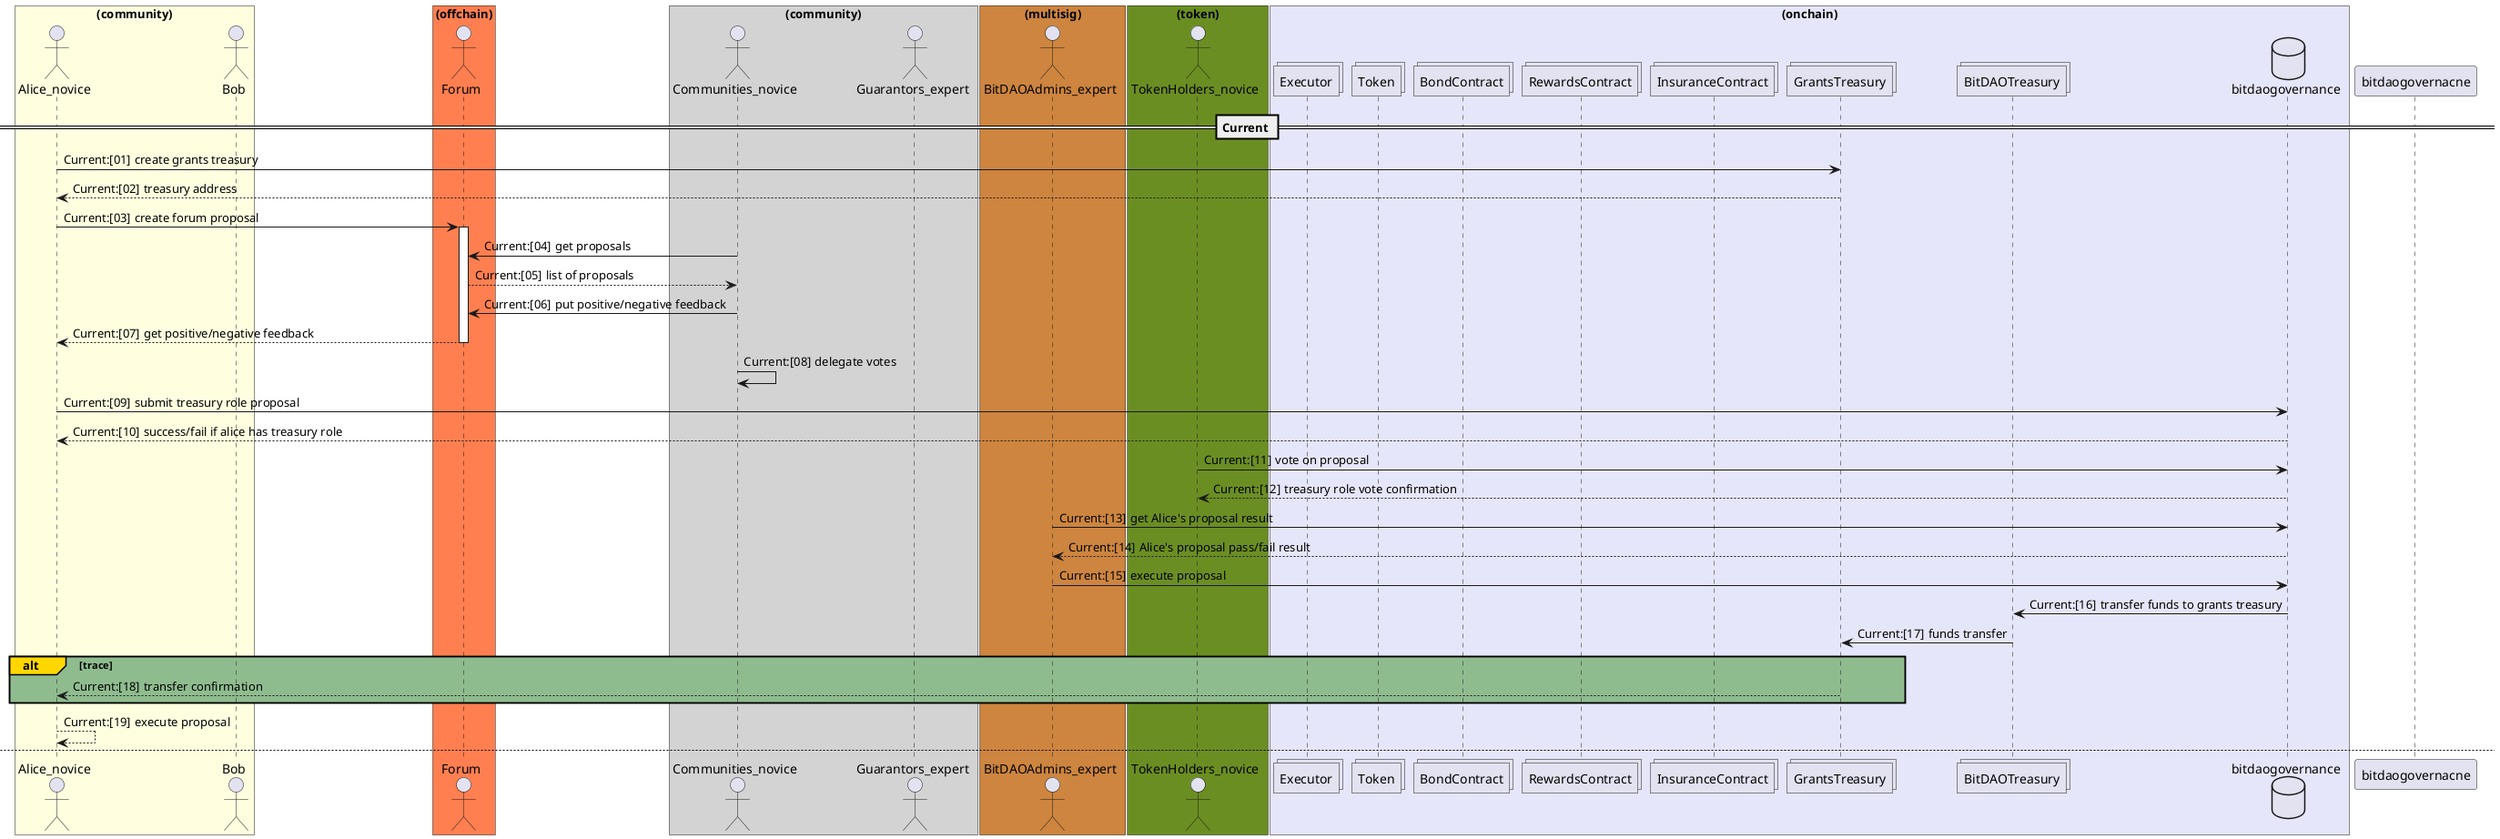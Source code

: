 @startuml
!pragma layout smetana
'skinparam defaultFontSize 29

'https://plantuml.com/sequence-diagram
box "(community)" #LightYellow
actor Alice_novice as alice
actor Bob as bob
end box

box "(offchain)" #Coral
actor Forum as forum
end box

box "(community)" #LightGray
actor Communities_novice as community
actor Guarantors_expert as guarantor
end box

box "(multisig)" #Peru
actor BitDAOAdmins_expert as bitdaoadmin
end box

box "(token)" #OliveDrab
actor TokenHolders_novice as tokenholders
endbox

box "(offchain)" #Coral
database bitdaogovernance as bitdaogovernance
end box

box "(onchain)" #Lavender
collections Executor as executor
collections Token as token
collections BondContract as bondcontract
collections RewardsContract as rewardscontract
collections InsuranceContract as insurancecontract
collections GrantsTreasury as grantstreasury
collections BitDAOTreasury as bitdaotreasury
collections BitDAOGovernanceV2 as bitdaogovernance
end box

autonumber "Current:[00]"

== Current ==

alice -> grantstreasury: create grants treasury
alice <-- grantstreasury: treasury address

alice -> forum: create forum proposal
activate forum
community -> forum: get proposals
community <-- forum: list of proposals
community -> forum: put positive/negative feedback
alice <-- forum: get positive/negative feedback
deactivate forum

community -> community: delegate votes

alice -> bitdaogovernance: submit treasury role proposal
alice <-- bitdaogovernance: success/fail if alice has treasury role
tokenholders -> bitdaogovernance: vote on proposal
tokenholders <-- bitdaogovernance: treasury role vote confirmation

bitdaoadmin -> bitdaogovernance: get Alice's proposal result
bitdaoadmin <-- bitdaogovernance: Alice's proposal pass/fail result

bitdaoadmin -> bitdaogovernance: execute proposal
bitdaogovernance -> bitdaotreasury: transfer funds to grants treasury
bitdaotreasury -> grantstreasury: funds transfer

alt#Gold #DarkSeaGreen trace
  alice <-- grantstreasury: transfer confirmation
end

alice --> alice: execute proposal

newpage

autonumber "Bond:[00]"

== Bond ==


alice -> grantstreasury: create grants treasury
alice <-- grantstreasury: treasury address

' bond

alice -> forum: create forum proposal
activate forum
guarantor -> forum: get proposals
guarantor <-- forum: list of proposals
guarantor -> forum: put positive/negative feedback

alice -> bondcontract: create bond
guarantor -> bondcontract: contribute BIT tokens
guarantor <-- bondcontract: ERC20 Fungible bond tokens (1:1 swap)

' treasury

community -> forum: get proposals
community <-- forum: list of proposals
community -> forum: put positive/negative feedback
alice <-- forum: get positive/negative feedback
deactivate forum

community --> community: delegate votes

alice -> bitdaogovernance: submit treasury proposal
alice <-- bitdaogovernance: success/fail if alice has treasury role
tokenholders -> bitdaogovernance: vote on proposal
tokenholders <-- bitdaogovernance: treasury role vote confirmation

bitdaoadmin -> bitdaogovernance: get vote result
bitdaoadmin <-- bitdaogovernance: pass/fail proposal result
bitdaoadmin -> bitdaogovernance: execute proposal
bitdaogovernance -> bitdaotreasury: allow funds transfer
bitdaotreasury -> grantstreasury: transfer funds

' execution

alice --> alice: execute proposal


' tranche request

'alice -> forum: create tranche release request forum proposal
'activate forum
'guarantor -> forum: get proposals
'guarantor <-- forum: list of proposals
'guarantor -> forum: put positive/negative feedback
'
'community -> forum: get proposals
'community <-- forum: list of proposals
'community -> forum: put positive/negative feedback
'
'alice <-- forum: get positive/negative feedback
'deactivate forum
'
'community --> community: delegate votes

' bond release

alice -> forum: create bond release request forum proposal
activate forum

guarantor -> forum: get proposals
guarantor <-- forum: list of proposals
guarantor -> forum: put positive/negative feedback

community -> forum: get proposals
community <-- forum: list of proposals
community -> forum: put positive/negative feedback

alice <-- forum: get positive/negative feedback
deactivate forum

community --> community: delegate votes

alice -> bitdaogovernance: submit bond release request treasury proposal
alice <-- bitdaogovernance: success/fail if alice has treasury role
tokenholders -> bitdaogovernance: vote on treasury proposal
tokenholders <-- bitdaogovernance: treasury role vote confirmation

bitdaoadmin -> bitdaogovernance: get vote result
bitdaoadmin <-- bitdaogovernance: pass/fail proposal result

alt#Gold #LightBlue pass
    bitdaoadmin -> bitdaogovernance: execute proposal
    bitdaogovernance -> bondcontract: release bond
    bitdaogovernance <-- bondcontract: release confirmation
    guarantor -> bondcontract: submit and redeem bond tokens
    guarantor <-- bondcontract: transfer BIT tokens
else #Pink fail
    bitdaoadmin -> bitdaogovernacne: execute slashing
    bitdaogovernance -> bondcontract: slash bond
    bondcontract -> bitdaotreasury: transfer any slashed BIT tokens
    guarantor -> bondcontract: submit and redeem bond tokens (relative to non-slashed portion)
    guarantor <-- bondcontract: transfer BIT tokens
end

alt#Gold #DarkSeaGreen trace
  bitdaoadmin <-- bondcontract: TxHash
end

newpage

autonumber "Roles:[00]"

== Roles ==

alice -> forum: submit create role proposal
community -> forum: list role proposals
community <-- forum: role proposals
community -> forum: positive/negative feedback
alice <-- forum: get positive/negative feedback

community -> community: delegate votes

alice -> bitdaogovernance: create admin role

bitdaoadmin -> bitdaogovernance: list role proposals
bitdaoadmin <-- bitdaogovernance: role proposals
bitdaoadmin -> bitdaogovernance: get results
bitdaoadmin <-- bitdaogovernance: list of results

bitdaoadmin -> bitdaogovernance: create role

alt#Gold #DarkSeaGreen trace
  bitdaoadmin <-- bitdaogovernance: TxHash
end

newpage

autonumber "Insurance:[00]"

== Insurance ==

alice -> insurancecontract: create insurance ticket


alice -> insurancecontract: pay for insurance daily / monthly


alice -> insurancecontract: compensate

community -> community: delegate votes

alice -> bitdaogovernance: submit proposal
guarantor -> bitdaogovernance: get proposals
guarantor <-- bitdaogovernance: list of proposals
guarantor -> bitdaogovernance: vote on proposal
guarantor <-- bitdaogovernance: vote confirmation

bitdaoadmin -> bitdaogovernance: get vote result
bitdaoadmin <-- bitdaogovernance: pass/fail vote result

bitdaoadmin -> bitdaotreasury: allow funds transfer
bitdaotreasury -> insurancecontract: transfer funds

alice <-- insurancecontract: execute proposal


bitdaoadmin -> insurancecontract: if (high debt) terminate alice insurance

community -> community: delegate votes

bitdaoadmin -> bitdaogovernance: submit proposal
guarantor -> bitdaogovernance: get all proposals
guarantor <-- bitdaogovernance: list of proposals
guarantor -> bitdaogovernance: vote on proposal

bitdaoadmin -> bitdaogovernance: get vote result
bitdaoadmin <-- bitdaogovernance: pass/fail vote result

bitdaoadmin -> insurancecontract: terminate insurance
bitdaoadmin <-- insurancecontract: execute proposal

newpage

autonumber "Rewards:[00]"

== Rewards ==

alice -> forum: create forum proposal
alice <- guarantor: positive/negative feedback
alice -> rewardscontract: create rewards program

community -> community: delegate votes

alice -> bitdaogovernance: submit proposal

bitdaoadmin -> bitdaotreasury: allow funds
bitdaotreasury -> rewardscontract: transfer funds for rewards

alice <-- rewardscontract: execute proposal


bob -> forum: create forum proposal
bob <- guarantor: positive/negative feedback

bob -> bitdaogovernance: submit release request
community -> community: delegate votes
community -> bitdaogovernance: vote
community -> rewardscontract: claim reward


@enduml